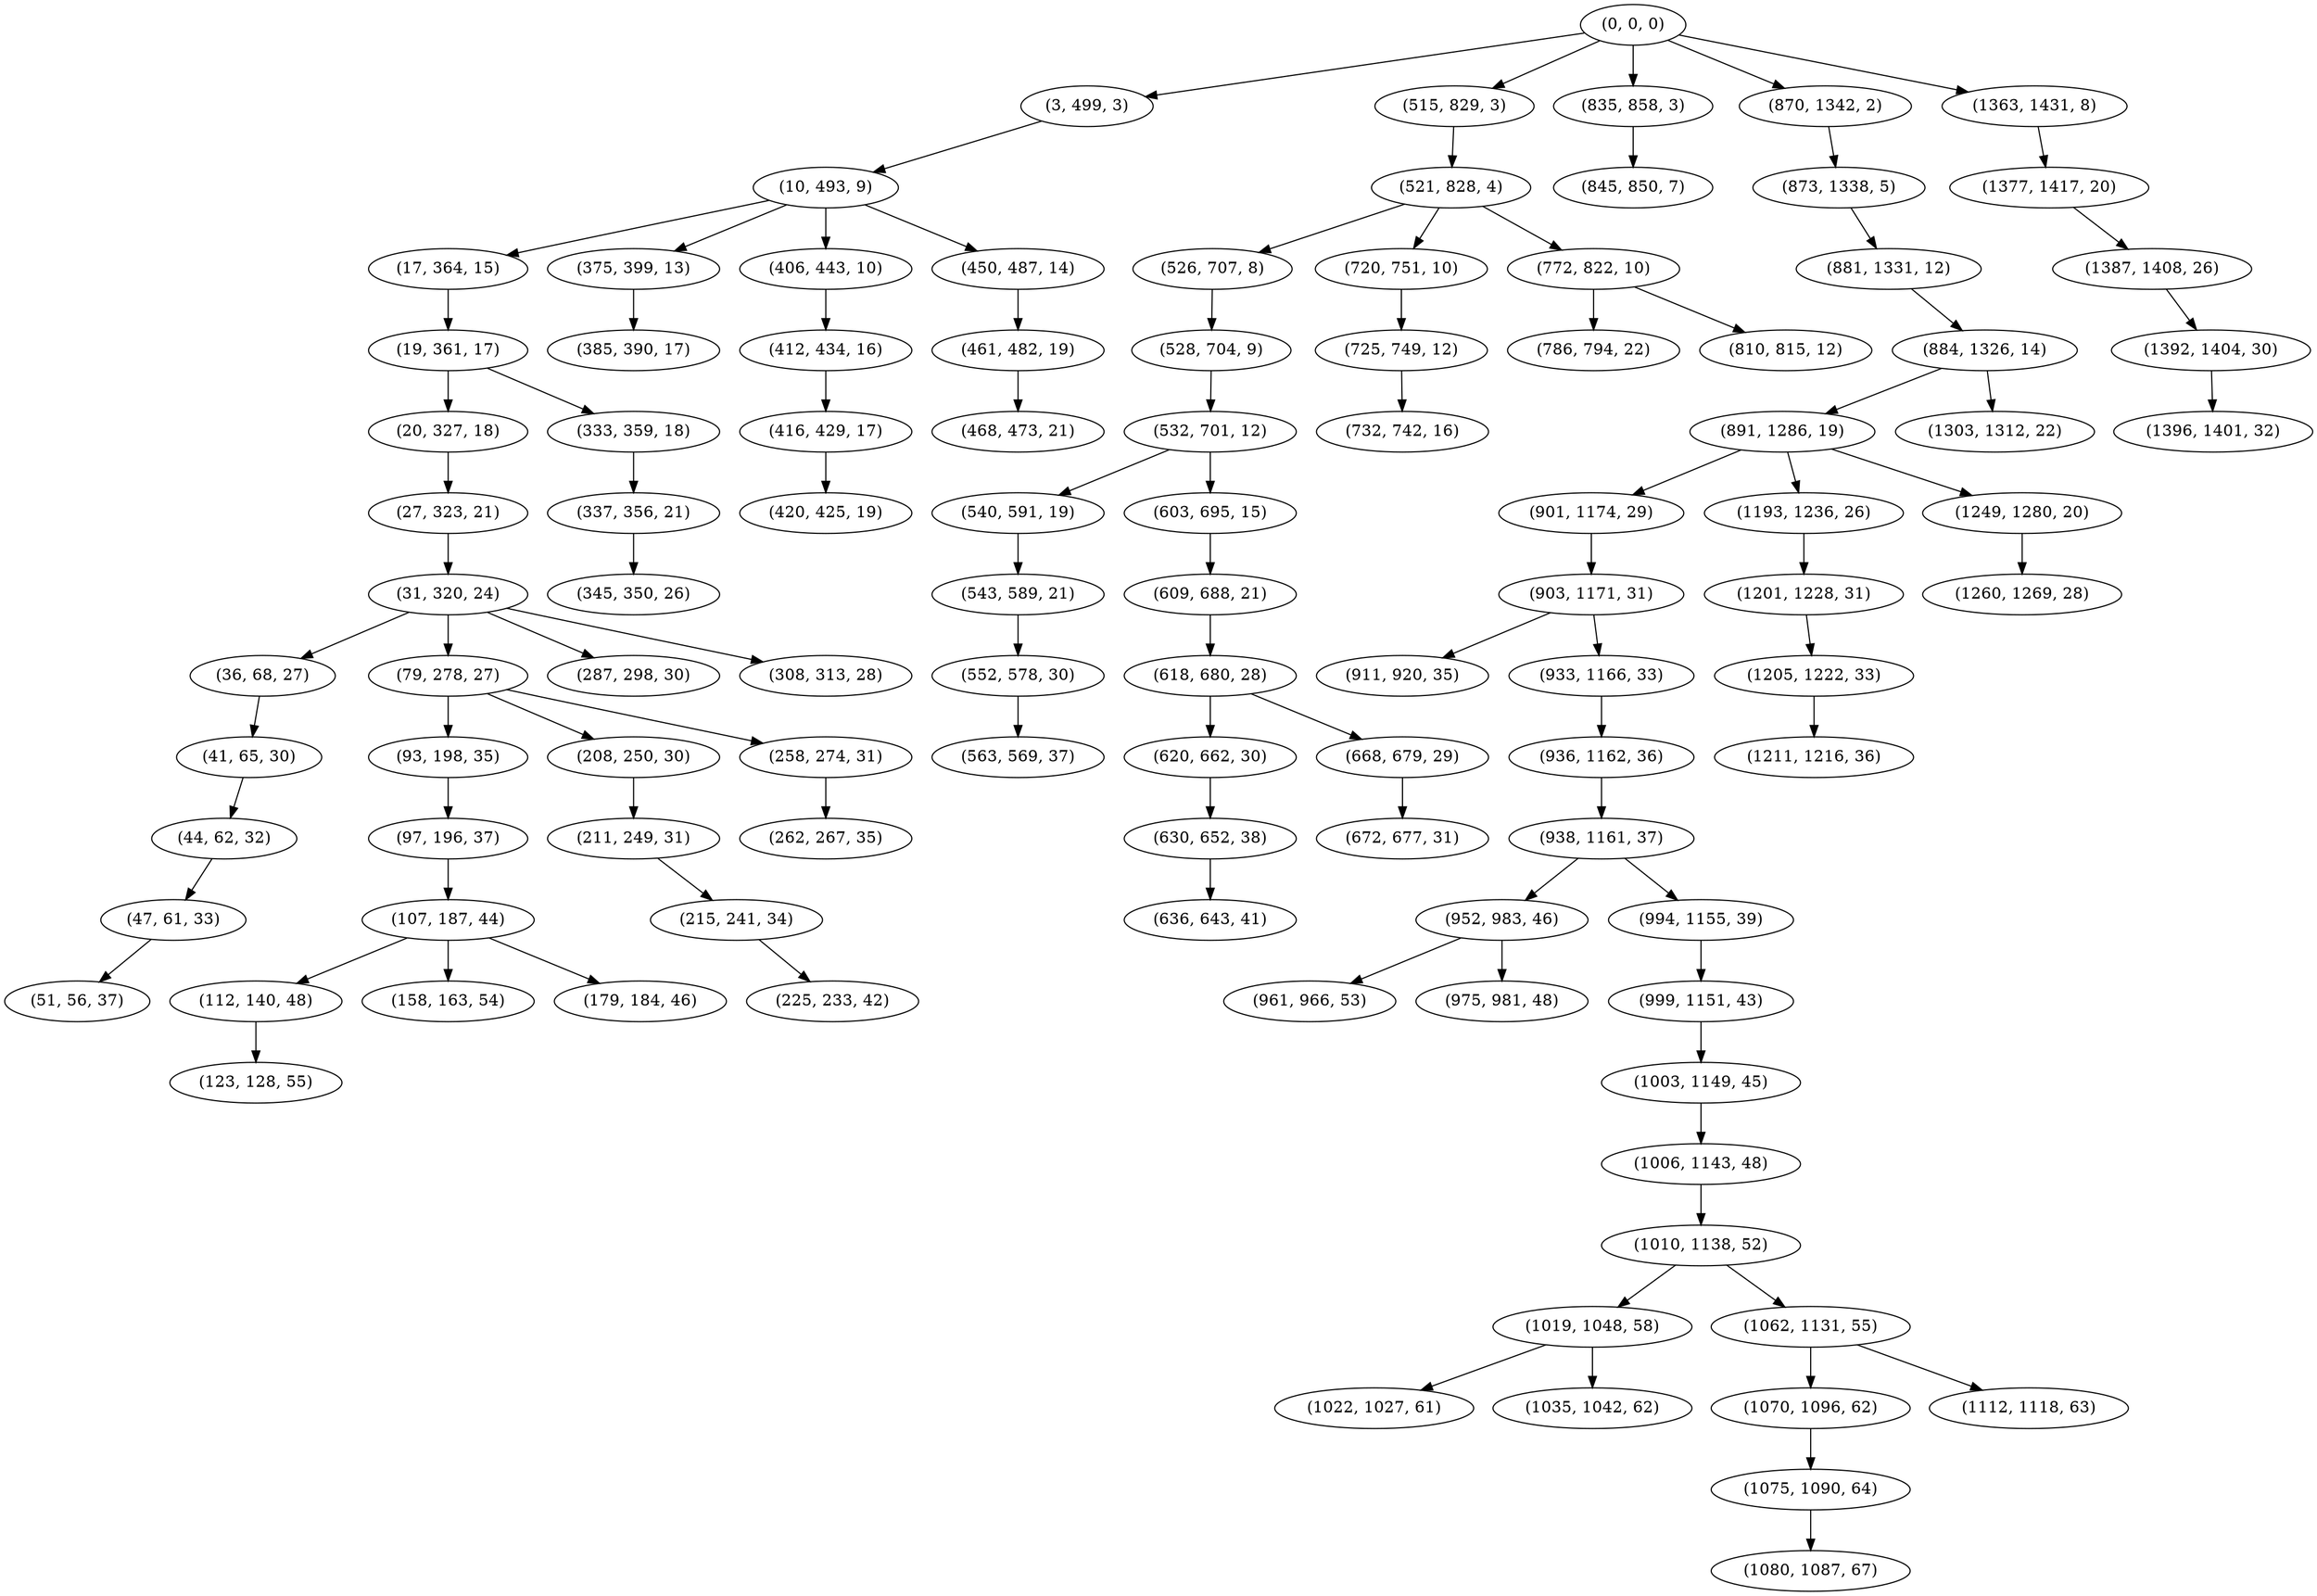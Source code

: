 digraph tree {
    "(0, 0, 0)";
    "(3, 499, 3)";
    "(10, 493, 9)";
    "(17, 364, 15)";
    "(19, 361, 17)";
    "(20, 327, 18)";
    "(27, 323, 21)";
    "(31, 320, 24)";
    "(36, 68, 27)";
    "(41, 65, 30)";
    "(44, 62, 32)";
    "(47, 61, 33)";
    "(51, 56, 37)";
    "(79, 278, 27)";
    "(93, 198, 35)";
    "(97, 196, 37)";
    "(107, 187, 44)";
    "(112, 140, 48)";
    "(123, 128, 55)";
    "(158, 163, 54)";
    "(179, 184, 46)";
    "(208, 250, 30)";
    "(211, 249, 31)";
    "(215, 241, 34)";
    "(225, 233, 42)";
    "(258, 274, 31)";
    "(262, 267, 35)";
    "(287, 298, 30)";
    "(308, 313, 28)";
    "(333, 359, 18)";
    "(337, 356, 21)";
    "(345, 350, 26)";
    "(375, 399, 13)";
    "(385, 390, 17)";
    "(406, 443, 10)";
    "(412, 434, 16)";
    "(416, 429, 17)";
    "(420, 425, 19)";
    "(450, 487, 14)";
    "(461, 482, 19)";
    "(468, 473, 21)";
    "(515, 829, 3)";
    "(521, 828, 4)";
    "(526, 707, 8)";
    "(528, 704, 9)";
    "(532, 701, 12)";
    "(540, 591, 19)";
    "(543, 589, 21)";
    "(552, 578, 30)";
    "(563, 569, 37)";
    "(603, 695, 15)";
    "(609, 688, 21)";
    "(618, 680, 28)";
    "(620, 662, 30)";
    "(630, 652, 38)";
    "(636, 643, 41)";
    "(668, 679, 29)";
    "(672, 677, 31)";
    "(720, 751, 10)";
    "(725, 749, 12)";
    "(732, 742, 16)";
    "(772, 822, 10)";
    "(786, 794, 22)";
    "(810, 815, 12)";
    "(835, 858, 3)";
    "(845, 850, 7)";
    "(870, 1342, 2)";
    "(873, 1338, 5)";
    "(881, 1331, 12)";
    "(884, 1326, 14)";
    "(891, 1286, 19)";
    "(901, 1174, 29)";
    "(903, 1171, 31)";
    "(911, 920, 35)";
    "(933, 1166, 33)";
    "(936, 1162, 36)";
    "(938, 1161, 37)";
    "(952, 983, 46)";
    "(961, 966, 53)";
    "(975, 981, 48)";
    "(994, 1155, 39)";
    "(999, 1151, 43)";
    "(1003, 1149, 45)";
    "(1006, 1143, 48)";
    "(1010, 1138, 52)";
    "(1019, 1048, 58)";
    "(1022, 1027, 61)";
    "(1035, 1042, 62)";
    "(1062, 1131, 55)";
    "(1070, 1096, 62)";
    "(1075, 1090, 64)";
    "(1080, 1087, 67)";
    "(1112, 1118, 63)";
    "(1193, 1236, 26)";
    "(1201, 1228, 31)";
    "(1205, 1222, 33)";
    "(1211, 1216, 36)";
    "(1249, 1280, 20)";
    "(1260, 1269, 28)";
    "(1303, 1312, 22)";
    "(1363, 1431, 8)";
    "(1377, 1417, 20)";
    "(1387, 1408, 26)";
    "(1392, 1404, 30)";
    "(1396, 1401, 32)";
    "(0, 0, 0)" -> "(3, 499, 3)";
    "(0, 0, 0)" -> "(515, 829, 3)";
    "(0, 0, 0)" -> "(835, 858, 3)";
    "(0, 0, 0)" -> "(870, 1342, 2)";
    "(0, 0, 0)" -> "(1363, 1431, 8)";
    "(3, 499, 3)" -> "(10, 493, 9)";
    "(10, 493, 9)" -> "(17, 364, 15)";
    "(10, 493, 9)" -> "(375, 399, 13)";
    "(10, 493, 9)" -> "(406, 443, 10)";
    "(10, 493, 9)" -> "(450, 487, 14)";
    "(17, 364, 15)" -> "(19, 361, 17)";
    "(19, 361, 17)" -> "(20, 327, 18)";
    "(19, 361, 17)" -> "(333, 359, 18)";
    "(20, 327, 18)" -> "(27, 323, 21)";
    "(27, 323, 21)" -> "(31, 320, 24)";
    "(31, 320, 24)" -> "(36, 68, 27)";
    "(31, 320, 24)" -> "(79, 278, 27)";
    "(31, 320, 24)" -> "(287, 298, 30)";
    "(31, 320, 24)" -> "(308, 313, 28)";
    "(36, 68, 27)" -> "(41, 65, 30)";
    "(41, 65, 30)" -> "(44, 62, 32)";
    "(44, 62, 32)" -> "(47, 61, 33)";
    "(47, 61, 33)" -> "(51, 56, 37)";
    "(79, 278, 27)" -> "(93, 198, 35)";
    "(79, 278, 27)" -> "(208, 250, 30)";
    "(79, 278, 27)" -> "(258, 274, 31)";
    "(93, 198, 35)" -> "(97, 196, 37)";
    "(97, 196, 37)" -> "(107, 187, 44)";
    "(107, 187, 44)" -> "(112, 140, 48)";
    "(107, 187, 44)" -> "(158, 163, 54)";
    "(107, 187, 44)" -> "(179, 184, 46)";
    "(112, 140, 48)" -> "(123, 128, 55)";
    "(208, 250, 30)" -> "(211, 249, 31)";
    "(211, 249, 31)" -> "(215, 241, 34)";
    "(215, 241, 34)" -> "(225, 233, 42)";
    "(258, 274, 31)" -> "(262, 267, 35)";
    "(333, 359, 18)" -> "(337, 356, 21)";
    "(337, 356, 21)" -> "(345, 350, 26)";
    "(375, 399, 13)" -> "(385, 390, 17)";
    "(406, 443, 10)" -> "(412, 434, 16)";
    "(412, 434, 16)" -> "(416, 429, 17)";
    "(416, 429, 17)" -> "(420, 425, 19)";
    "(450, 487, 14)" -> "(461, 482, 19)";
    "(461, 482, 19)" -> "(468, 473, 21)";
    "(515, 829, 3)" -> "(521, 828, 4)";
    "(521, 828, 4)" -> "(526, 707, 8)";
    "(521, 828, 4)" -> "(720, 751, 10)";
    "(521, 828, 4)" -> "(772, 822, 10)";
    "(526, 707, 8)" -> "(528, 704, 9)";
    "(528, 704, 9)" -> "(532, 701, 12)";
    "(532, 701, 12)" -> "(540, 591, 19)";
    "(532, 701, 12)" -> "(603, 695, 15)";
    "(540, 591, 19)" -> "(543, 589, 21)";
    "(543, 589, 21)" -> "(552, 578, 30)";
    "(552, 578, 30)" -> "(563, 569, 37)";
    "(603, 695, 15)" -> "(609, 688, 21)";
    "(609, 688, 21)" -> "(618, 680, 28)";
    "(618, 680, 28)" -> "(620, 662, 30)";
    "(618, 680, 28)" -> "(668, 679, 29)";
    "(620, 662, 30)" -> "(630, 652, 38)";
    "(630, 652, 38)" -> "(636, 643, 41)";
    "(668, 679, 29)" -> "(672, 677, 31)";
    "(720, 751, 10)" -> "(725, 749, 12)";
    "(725, 749, 12)" -> "(732, 742, 16)";
    "(772, 822, 10)" -> "(786, 794, 22)";
    "(772, 822, 10)" -> "(810, 815, 12)";
    "(835, 858, 3)" -> "(845, 850, 7)";
    "(870, 1342, 2)" -> "(873, 1338, 5)";
    "(873, 1338, 5)" -> "(881, 1331, 12)";
    "(881, 1331, 12)" -> "(884, 1326, 14)";
    "(884, 1326, 14)" -> "(891, 1286, 19)";
    "(884, 1326, 14)" -> "(1303, 1312, 22)";
    "(891, 1286, 19)" -> "(901, 1174, 29)";
    "(891, 1286, 19)" -> "(1193, 1236, 26)";
    "(891, 1286, 19)" -> "(1249, 1280, 20)";
    "(901, 1174, 29)" -> "(903, 1171, 31)";
    "(903, 1171, 31)" -> "(911, 920, 35)";
    "(903, 1171, 31)" -> "(933, 1166, 33)";
    "(933, 1166, 33)" -> "(936, 1162, 36)";
    "(936, 1162, 36)" -> "(938, 1161, 37)";
    "(938, 1161, 37)" -> "(952, 983, 46)";
    "(938, 1161, 37)" -> "(994, 1155, 39)";
    "(952, 983, 46)" -> "(961, 966, 53)";
    "(952, 983, 46)" -> "(975, 981, 48)";
    "(994, 1155, 39)" -> "(999, 1151, 43)";
    "(999, 1151, 43)" -> "(1003, 1149, 45)";
    "(1003, 1149, 45)" -> "(1006, 1143, 48)";
    "(1006, 1143, 48)" -> "(1010, 1138, 52)";
    "(1010, 1138, 52)" -> "(1019, 1048, 58)";
    "(1010, 1138, 52)" -> "(1062, 1131, 55)";
    "(1019, 1048, 58)" -> "(1022, 1027, 61)";
    "(1019, 1048, 58)" -> "(1035, 1042, 62)";
    "(1062, 1131, 55)" -> "(1070, 1096, 62)";
    "(1062, 1131, 55)" -> "(1112, 1118, 63)";
    "(1070, 1096, 62)" -> "(1075, 1090, 64)";
    "(1075, 1090, 64)" -> "(1080, 1087, 67)";
    "(1193, 1236, 26)" -> "(1201, 1228, 31)";
    "(1201, 1228, 31)" -> "(1205, 1222, 33)";
    "(1205, 1222, 33)" -> "(1211, 1216, 36)";
    "(1249, 1280, 20)" -> "(1260, 1269, 28)";
    "(1363, 1431, 8)" -> "(1377, 1417, 20)";
    "(1377, 1417, 20)" -> "(1387, 1408, 26)";
    "(1387, 1408, 26)" -> "(1392, 1404, 30)";
    "(1392, 1404, 30)" -> "(1396, 1401, 32)";
}
